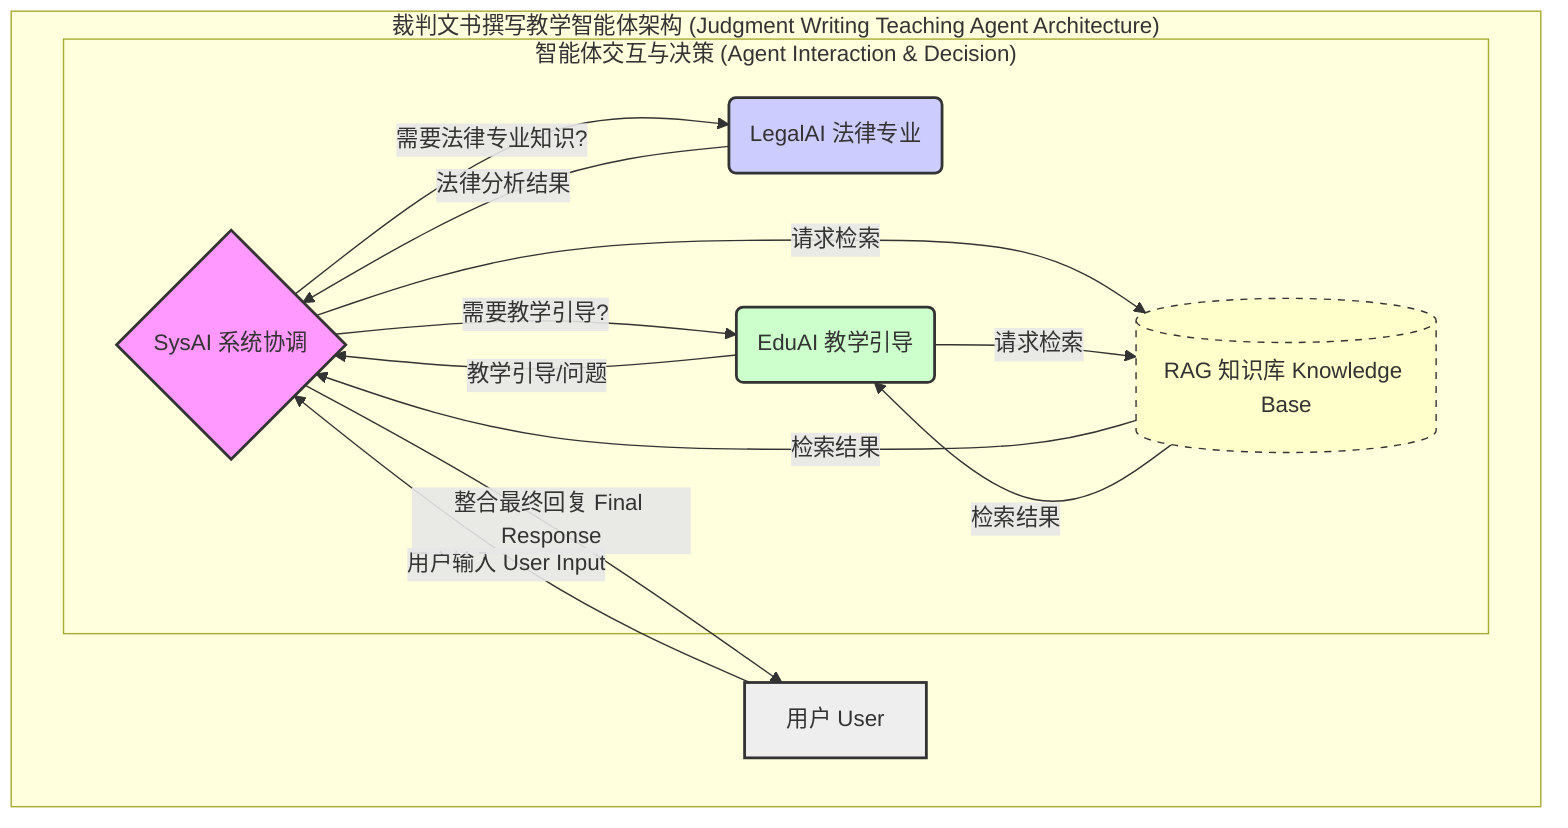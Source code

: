 graph TD
    subgraph "裁判文书撰写教学智能体架构 (Judgment Writing Teaching Agent Architecture)"

        U[用户 User] --> |用户输入 User Input| S{SysAI 系统协调};

        subgraph "智能体交互与决策 (Agent Interaction & Decision)"

            S -- 需要法律专业知识? --> L(LegalAI 法律专业);
            L -- 法律分析结果 --> S;

            S -- 需要教学引导? --> E(EduAI 教学引导);
            E -- 教学引导/问题 --> S;

            S -- 请求检索 --> R[(RAG 知识库 Knowledge Base)];
            R -- 检索结果 --> S;

            E -- 请求检索 --> R;
            R -- 检索结果 --> E;
        end

        S --> |整合最终回复 Final Response| U;
    end

    style S fill:#f9f,stroke:#333,stroke-width:2px
    style L fill:#ccf,stroke:#333,stroke-width:2px
    style E fill:#cfc,stroke:#333,stroke-width:2px
    style R fill:#ffc,stroke:#333,stroke-width:1px,stroke-dasharray: 5 5
    style U fill:#eee,stroke:#333,stroke-width:2px